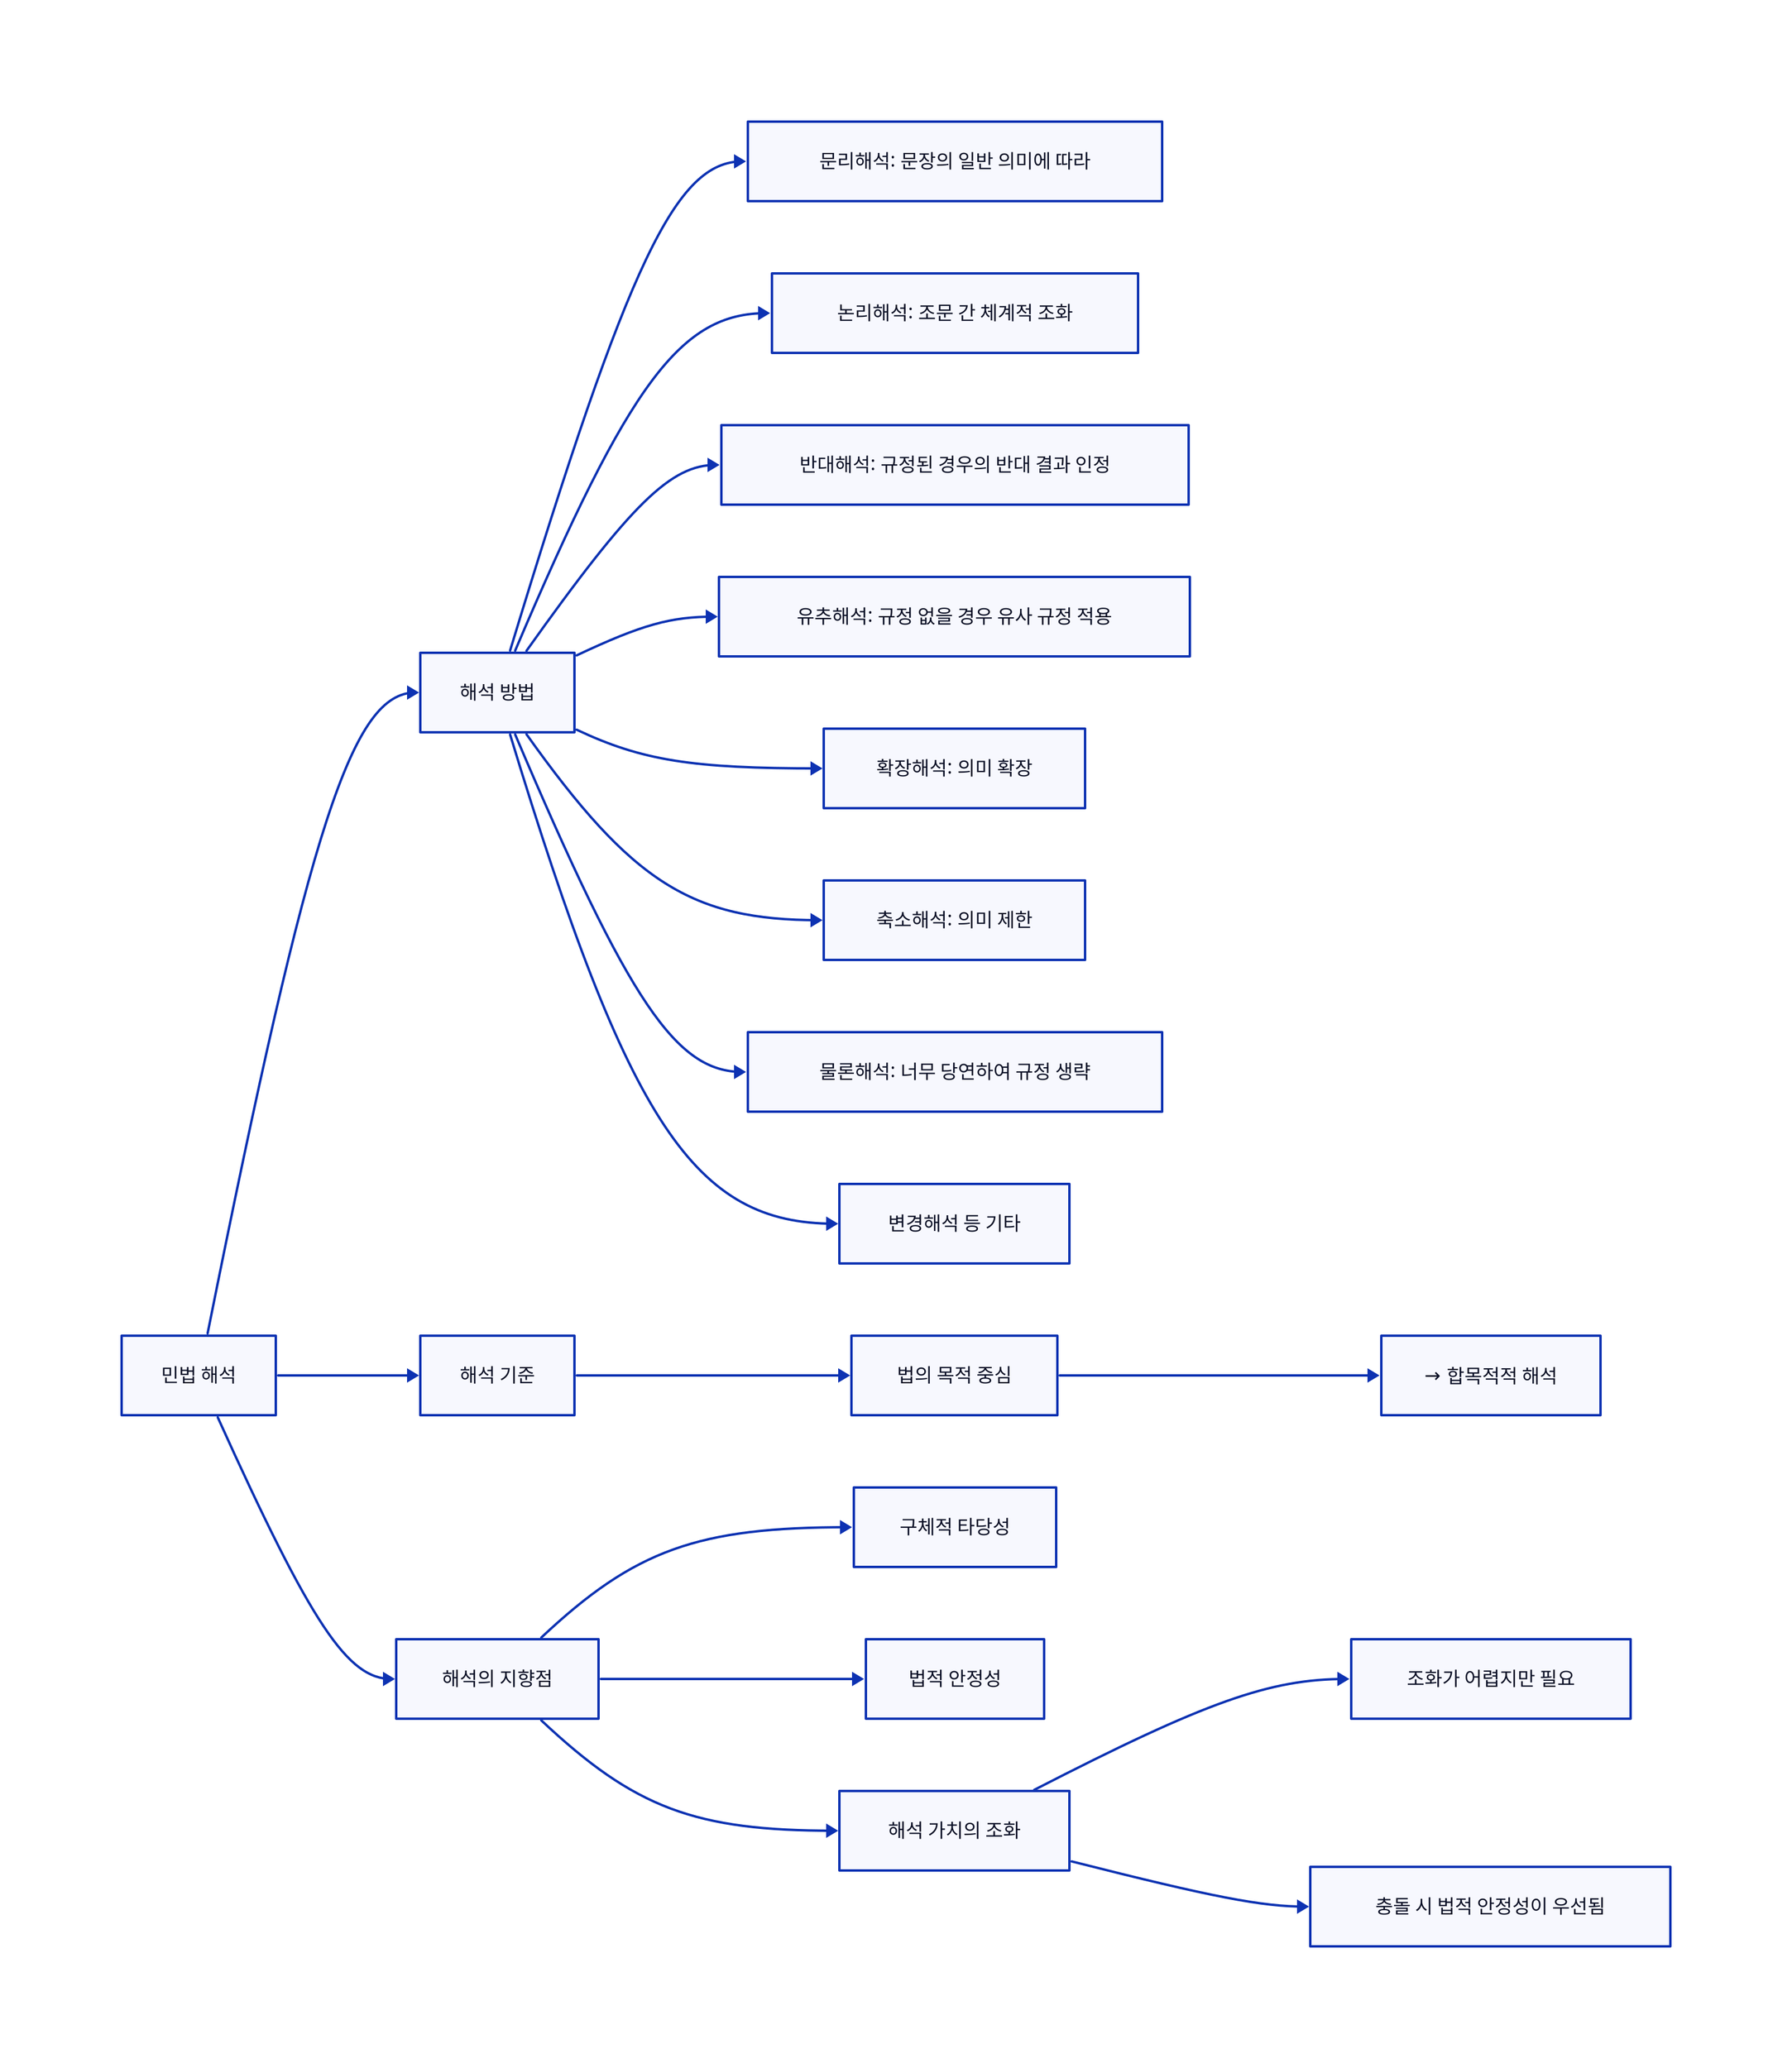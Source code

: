 # [17] 解釋의 方法, 標準.d2

direction: right

"민법 해석" -> "해석 방법"
"민법 해석" -> "해석 기준"
"민법 해석" -> "해석의 지향점"

"해석 방법" -> "문리해석: 문장의 일반 의미에 따라"
"해석 방법" -> "논리해석: 조문 간 체계적 조화"
"해석 방법" -> "반대해석: 규정된 경우의 반대 결과 인정"
"해석 방법" -> "유추해석: 규정 없을 경우 유사 규정 적용"
"해석 방법" -> "확장해석: 의미 확장"
"해석 방법" -> "축소해석: 의미 제한"
"해석 방법" -> "물론해석: 너무 당연하여 규정 생략"
"해석 방법" -> "변경해석 등 기타"

"해석 기준" -> "법의 목적 중심"
"법의 목적 중심" -> "→ 합목적적 해석"

"해석의 지향점" -> "구체적 타당성"
"해석의 지향점" -> "법적 안정성"

"해석의 지향점" -> "해석 가치의 조화"
"해석 가치의 조화" -> "조화가 어렵지만 필요"
"해석 가치의 조화" -> "충돌 시 법적 안정성이 우선됨"
